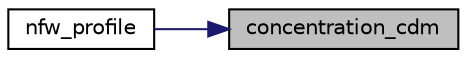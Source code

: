 digraph "concentration_cdm"
{
 // LATEX_PDF_SIZE
  edge [fontname="Helvetica",fontsize="10",labelfontname="Helvetica",labelfontsize="10"];
  node [fontname="Helvetica",fontsize="10",shape=record];
  rankdir="RL";
  Node1 [label="concentration_cdm",height=0.2,width=0.4,color="black", fillcolor="grey75", style="filled", fontcolor="black",tooltip="Compute the cold dark matter concentration-mass relation."];
  Node1 -> Node2 [dir="back",color="midnightblue",fontsize="10",style="solid",fontname="Helvetica"];
  Node2 [label="nfw_profile",height=0.2,width=0.4,color="black", fillcolor="white", style="filled",URL="$d6/d32/cosmology_8c.html#ac55a19abfeca76040b0460e6712fb0ef",tooltip="Compute the NFW halo profile in Fourier space, given by Eq."];
}
